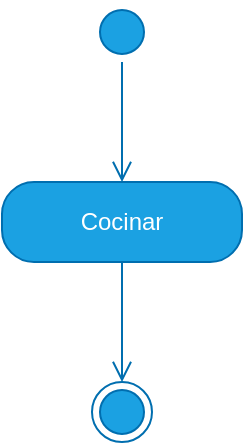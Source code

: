 <mxfile>
    <diagram id="kM4bhj-LaVx9_Inx6heq" name="Page-1">
        <mxGraphModel dx="640" dy="540" grid="1" gridSize="10" guides="1" tooltips="1" connect="1" arrows="1" fold="1" page="1" pageScale="1" pageWidth="850" pageHeight="1100" math="0" shadow="0">
            <root>
                <mxCell id="0"/>
                <mxCell id="1" parent="0"/>
                <mxCell id="2" value="" style="ellipse;html=1;shape=startState;fillColor=#1ba1e2;strokeColor=#006EAF;fontColor=#ffffff;" parent="1" vertex="1">
                    <mxGeometry x="110" y="30" width="30" height="30" as="geometry"/>
                </mxCell>
                <mxCell id="3" value="" style="edgeStyle=orthogonalEdgeStyle;html=1;verticalAlign=bottom;endArrow=open;endSize=8;strokeColor=#006EAF;fillColor=#1ba1e2;" parent="1" source="2" target="4" edge="1">
                    <mxGeometry relative="1" as="geometry">
                        <mxPoint x="125" y="120" as="targetPoint"/>
                    </mxGeometry>
                </mxCell>
                <mxCell id="4" value="Cocinar" style="rounded=1;whiteSpace=wrap;html=1;arcSize=40;fontColor=#ffffff;fillColor=#1ba1e2;strokeColor=#006EAF;" parent="1" vertex="1">
                    <mxGeometry x="65" y="120" width="120" height="40" as="geometry"/>
                </mxCell>
                <mxCell id="5" value="" style="edgeStyle=orthogonalEdgeStyle;html=1;verticalAlign=bottom;endArrow=open;endSize=8;strokeColor=#006EAF;entryX=0.5;entryY=0;entryDx=0;entryDy=0;fillColor=#1ba1e2;" parent="1" source="4" target="6" edge="1">
                    <mxGeometry relative="1" as="geometry">
                        <mxPoint x="125" y="220" as="targetPoint"/>
                    </mxGeometry>
                </mxCell>
                <mxCell id="6" value="" style="ellipse;html=1;shape=endState;fillColor=#1ba1e2;strokeColor=#006EAF;fontColor=#ffffff;" parent="1" vertex="1">
                    <mxGeometry x="110" y="220" width="30" height="30" as="geometry"/>
                </mxCell>
            </root>
        </mxGraphModel>
    </diagram>
</mxfile>